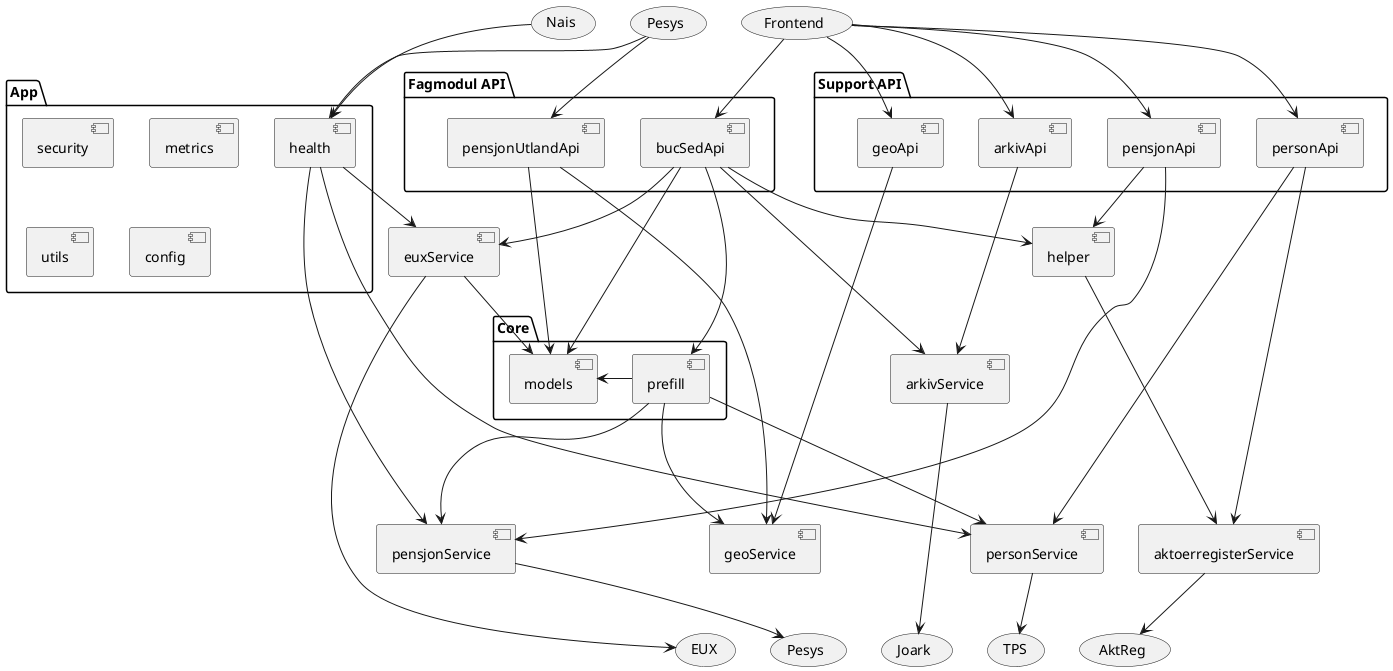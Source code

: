 @startuml

together {
(Nais)
(Frontend)
(Pesys) as Pesys1
}

together {
(EUX)
(Joark)
(TPS)
(AktReg)
(Pesys) as Pesys2
}

package "Fagmodul API" as FagmodulAPI {
Pesys1 --> [pensjonUtlandApi]
Frontend --> [bucSedApi]
}

package "Support API" as SupportAPI {
Frontend --> [arkivApi]
Frontend --> [personApi]
Frontend --> [pensjonApi]
Frontend --> [geoApi]
}

package "App" {
Pesys1 -> [health]
Nais -> [health]
[security]
[metrics]
[utils]
[config]
}

bucSedApi --> [euxService]
health --> [euxService]
euxService ---> EUX

package "Core" {
[models]
bucSedApi --> [prefill]
models <- prefill
pensjonUtlandApi --> [models]
bucSedApi ---> [models]
}

euxService --> models

bucSedApi --> [helper]
pensjonApi --> [helper]

arkivApi ---> [arkivService] 
bucSedApi ---> [arkivService]
arkivService ---> Joark
geoApi ---> [geoService]
pensjonUtlandApi ---> [geoService]
prefill ---> [geoService]

together {
personApi ---> [aktoerregisterService]
aktoerregisterService --> AktReg
helper ---> [aktoerregisterService]
health ---> [personService]
personService -> TPS
personApi ---> [personService]
prefill ---> [personService]
}

health ---> [pensjonService]
pensjonApi ---> [pensjonService]
prefill ---> [pensjonService]
pensjonService -> Pesys2

together {
FagmodulAPI -[hidden]> SupportAPI
}

@enduml
